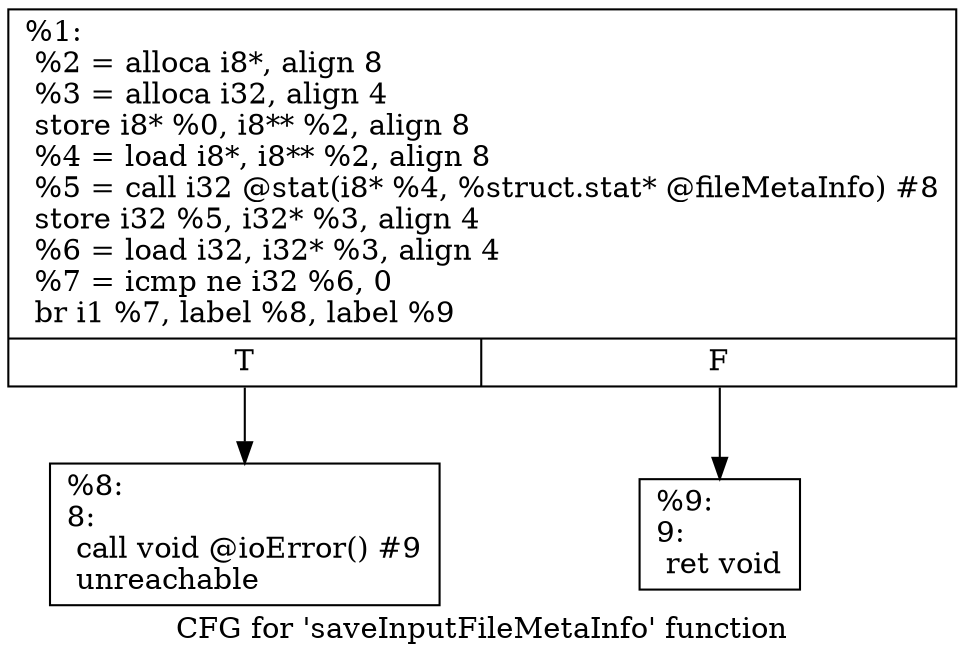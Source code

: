 digraph "CFG for 'saveInputFileMetaInfo' function" {
	label="CFG for 'saveInputFileMetaInfo' function";

	Node0xd6d830 [shape=record,label="{%1:\l  %2 = alloca i8*, align 8\l  %3 = alloca i32, align 4\l  store i8* %0, i8** %2, align 8\l  %4 = load i8*, i8** %2, align 8\l  %5 = call i32 @stat(i8* %4, %struct.stat* @fileMetaInfo) #8\l  store i32 %5, i32* %3, align 4\l  %6 = load i32, i32* %3, align 4\l  %7 = icmp ne i32 %6, 0\l  br i1 %7, label %8, label %9\l|{<s0>T|<s1>F}}"];
	Node0xd6d830:s0 -> Node0xd6dc70;
	Node0xd6d830:s1 -> Node0xd6dcc0;
	Node0xd6dc70 [shape=record,label="{%8:\l8:                                                \l  call void @ioError() #9\l  unreachable\l}"];
	Node0xd6dcc0 [shape=record,label="{%9:\l9:                                                \l  ret void\l}"];
}
